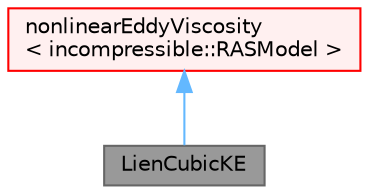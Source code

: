 digraph "LienCubicKE"
{
 // LATEX_PDF_SIZE
  bgcolor="transparent";
  edge [fontname=Helvetica,fontsize=10,labelfontname=Helvetica,labelfontsize=10];
  node [fontname=Helvetica,fontsize=10,shape=box,height=0.2,width=0.4];
  Node1 [id="Node000001",label="LienCubicKE",height=0.2,width=0.4,color="gray40", fillcolor="grey60", style="filled", fontcolor="black",tooltip="Lien cubic non-linear low-Reynolds k-epsilon turbulence models for incompressible flows."];
  Node2 -> Node1 [id="edge1_Node000001_Node000002",dir="back",color="steelblue1",style="solid",tooltip=" "];
  Node2 [id="Node000002",label="nonlinearEddyViscosity\l\< incompressible::RASModel \>",height=0.2,width=0.4,color="red", fillcolor="#FFF0F0", style="filled",URL="$classFoam_1_1nonlinearEddyViscosity.html",tooltip=" "];
}
